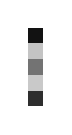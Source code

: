 \foreach \y/\col in {0/82,0.2/21,0.4/55,0.6/23,0.8/93} {
  \fill[black!\col!white] ($(-0.1,0)+(0,\y)$) rectangle ($(0.1,0.2)+(0,\y)$);
}
